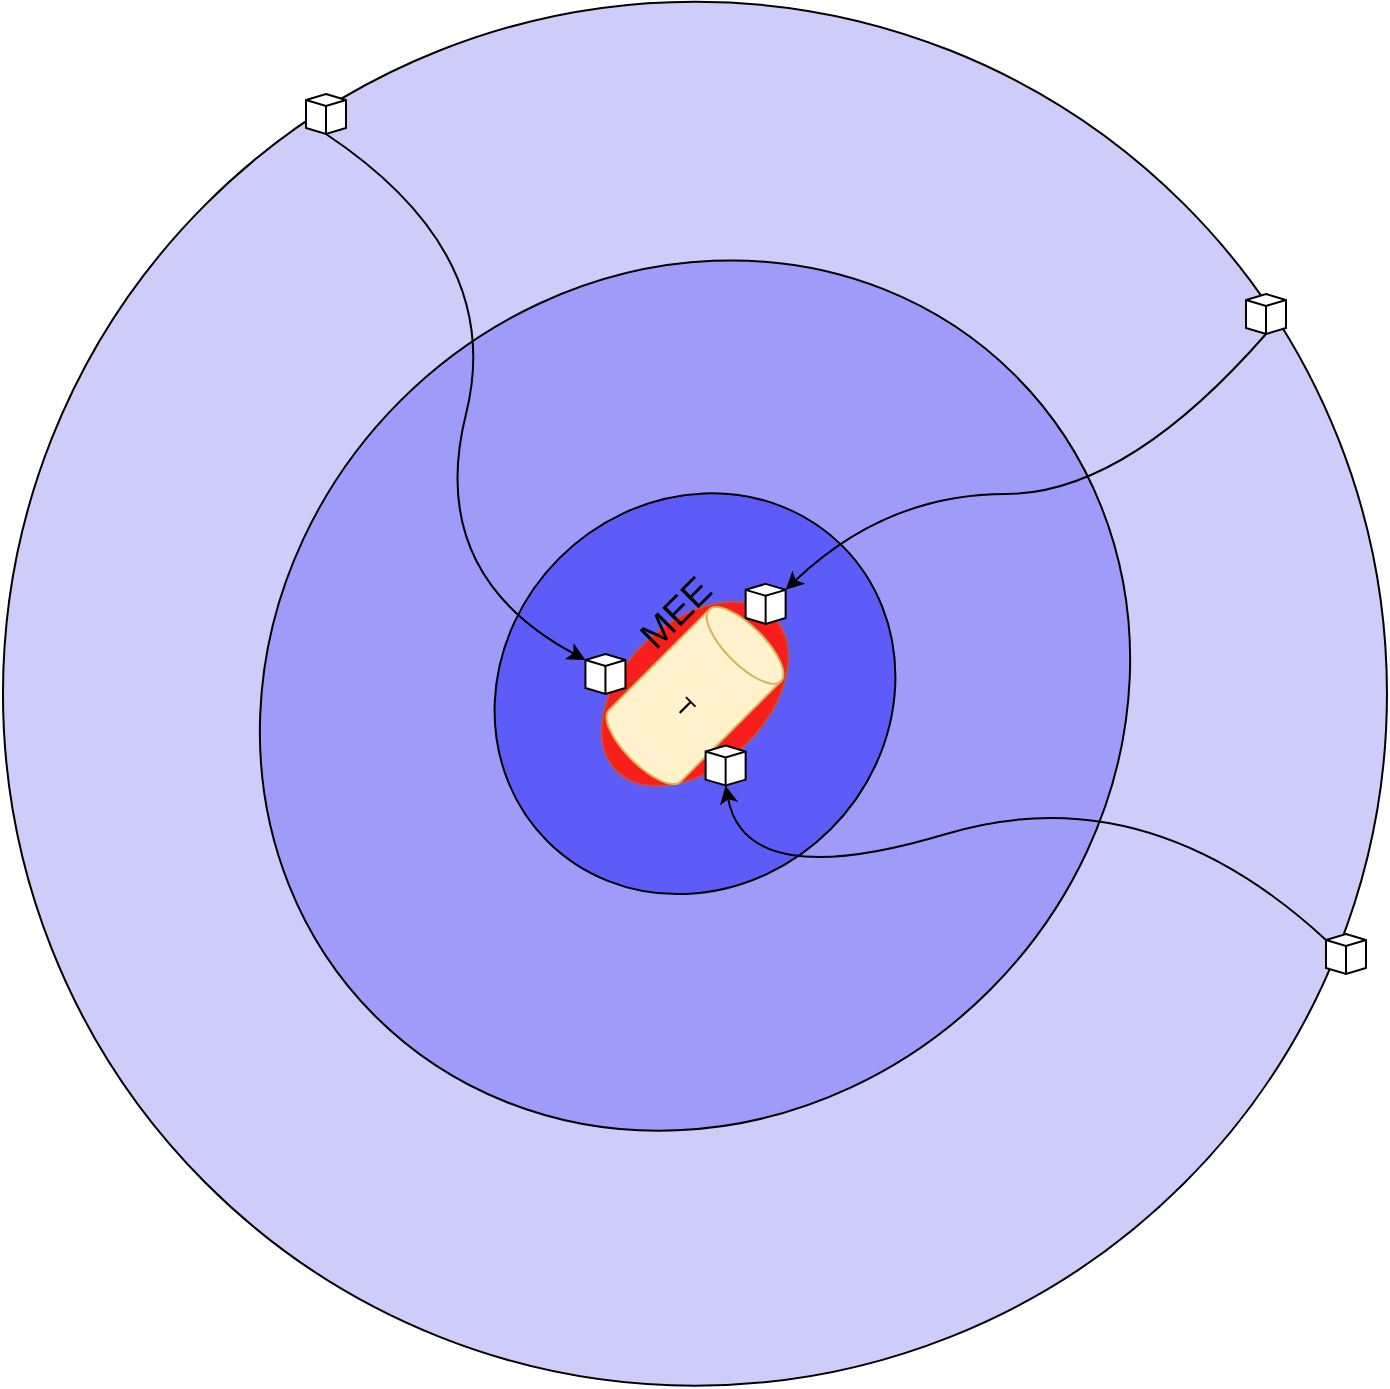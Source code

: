 <mxfile version="21.8.2" type="device">
  <diagram id="t4ox87SOz31lbuG_cDie" name="Page-1">
    <mxGraphModel dx="985" dy="561" grid="1" gridSize="10" guides="1" tooltips="1" connect="1" arrows="1" fold="1" page="1" pageScale="1" pageWidth="850" pageHeight="1100" math="1" shadow="0">
      <root>
        <mxCell id="0" />
        <mxCell id="1" parent="0" />
        <mxCell id="T7CUuTnoHQPzA2QzaxN6-1" value="" style="ellipse;whiteSpace=wrap;html=1;fillColor=#CECCF8;aspect=fixed;" parent="1" vertex="1">
          <mxGeometry x="88.49" y="203.85" width="692" height="692" as="geometry" />
        </mxCell>
        <mxCell id="T7CUuTnoHQPzA2QzaxN6-8" value="" style="endArrow=none;dashed=1;html=1;rounded=0;entryX=0.5;entryY=0;entryDx=0;entryDy=0;entryPerimeter=0;exitX=0.5;exitY=1;exitDx=0;exitDy=0;exitPerimeter=0;" parent="1" source="T7CUuTnoHQPzA2QzaxN6-4" target="T7CUuTnoHQPzA2QzaxN6-4" edge="1">
          <mxGeometry width="50" height="50" relative="1" as="geometry">
            <mxPoint x="404.72" y="589.95" as="sourcePoint" />
            <mxPoint x="454.72" y="539.95" as="targetPoint" />
          </mxGeometry>
        </mxCell>
        <mxCell id="T7CUuTnoHQPzA2QzaxN6-2" value="" style="ellipse;whiteSpace=wrap;html=1;fillColor=#9E9CF8;rotation=45;" parent="1" vertex="1">
          <mxGeometry x="226.13" y="324.4" width="416.74" height="452.77" as="geometry" />
        </mxCell>
        <mxCell id="T7CUuTnoHQPzA2QzaxN6-3" value="" style="ellipse;whiteSpace=wrap;html=1;fillColor=#5E5CF8;rotation=45;" parent="1" vertex="1">
          <mxGeometry x="338.6" y="445.51" width="191.79" height="208.68" as="geometry" />
        </mxCell>
        <mxCell id="T7CUuTnoHQPzA2QzaxN6-5" value="" style="ellipse;whiteSpace=wrap;html=1;fillColor=#F81E1C;strokeColor=#b85450;rotation=46;" parent="1" vertex="1">
          <mxGeometry x="398.63" y="494.95" width="71.73" height="110.11" as="geometry" />
        </mxCell>
        <mxCell id="T7CUuTnoHQPzA2QzaxN6-4" value="T" style="shape=cylinder3;whiteSpace=wrap;html=1;boundedLbl=1;backgroundOutline=1;size=9.581;rotation=45;fillColor=#fff2cc;strokeColor=#d6b656;labelPosition=center;verticalLabelPosition=middle;align=center;verticalAlign=middle;" parent="1" vertex="1">
          <mxGeometry x="409.17" y="505.78" width="50.64" height="90" as="geometry" />
        </mxCell>
        <mxCell id="H0J4SKHPezlmXjr6oVWq-2" value="&lt;font style=&quot;font-size: 19px;&quot;&gt;MEE&lt;/font&gt;" style="text;html=1;align=center;verticalAlign=middle;resizable=0;points=[];autosize=1;strokeColor=none;fillColor=none;rotation=-45;" vertex="1" parent="1">
          <mxGeometry x="395" y="490" width="60" height="40" as="geometry" />
        </mxCell>
        <mxCell id="H0J4SKHPezlmXjr6oVWq-4" value="" style="html=1;whiteSpace=wrap;shape=isoCube2;backgroundOutline=1;isoAngle=9.408;" vertex="1" parent="1">
          <mxGeometry x="240" y="250" width="20" height="20" as="geometry" />
        </mxCell>
        <mxCell id="H0J4SKHPezlmXjr6oVWq-8" value="" style="html=1;whiteSpace=wrap;shape=isoCube2;backgroundOutline=1;isoAngle=9.408;" vertex="1" parent="1">
          <mxGeometry x="750" y="670" width="20" height="20" as="geometry" />
        </mxCell>
        <mxCell id="H0J4SKHPezlmXjr6oVWq-9" value="" style="html=1;whiteSpace=wrap;shape=isoCube2;backgroundOutline=1;isoAngle=9.408;" vertex="1" parent="1">
          <mxGeometry x="710" y="350" width="20" height="20" as="geometry" />
        </mxCell>
        <mxCell id="H0J4SKHPezlmXjr6oVWq-10" value="" style="html=1;whiteSpace=wrap;shape=isoCube2;backgroundOutline=1;isoAngle=9.408;" vertex="1" parent="1">
          <mxGeometry x="379.72" y="530" width="20" height="20" as="geometry" />
        </mxCell>
        <mxCell id="H0J4SKHPezlmXjr6oVWq-11" value="" style="html=1;whiteSpace=wrap;shape=isoCube2;backgroundOutline=1;isoAngle=9.408;" vertex="1" parent="1">
          <mxGeometry x="439.81" y="575.78" width="20" height="20" as="geometry" />
        </mxCell>
        <mxCell id="H0J4SKHPezlmXjr6oVWq-12" value="" style="html=1;whiteSpace=wrap;shape=isoCube2;backgroundOutline=1;isoAngle=9.408;" vertex="1" parent="1">
          <mxGeometry x="459.81" y="494.95" width="20" height="20" as="geometry" />
        </mxCell>
        <mxCell id="H0J4SKHPezlmXjr6oVWq-13" value="" style="curved=1;endArrow=classic;html=1;rounded=0;exitX=0.5;exitY=1;exitDx=0;exitDy=0;exitPerimeter=0;entryX=0;entryY=0;entryDx=0;entryDy=2.977;entryPerimeter=0;" edge="1" parent="1" source="H0J4SKHPezlmXjr6oVWq-4" target="H0J4SKHPezlmXjr6oVWq-10">
          <mxGeometry width="50" height="50" relative="1" as="geometry">
            <mxPoint x="390" y="420" as="sourcePoint" />
            <mxPoint x="440" y="370" as="targetPoint" />
            <Array as="points">
              <mxPoint x="340" y="330" />
              <mxPoint x="300" y="490" />
            </Array>
          </mxGeometry>
        </mxCell>
        <mxCell id="H0J4SKHPezlmXjr6oVWq-14" value="" style="curved=1;endArrow=classic;html=1;rounded=0;exitX=0.5;exitY=1;exitDx=0;exitDy=0;exitPerimeter=0;entryX=0;entryY=0;entryDx=20;entryDy=2.977;entryPerimeter=0;" edge="1" parent="1" source="H0J4SKHPezlmXjr6oVWq-9" target="H0J4SKHPezlmXjr6oVWq-12">
          <mxGeometry width="50" height="50" relative="1" as="geometry">
            <mxPoint x="260" y="280" as="sourcePoint" />
            <mxPoint x="390" y="543" as="targetPoint" />
            <Array as="points">
              <mxPoint x="650" y="450" />
              <mxPoint x="530" y="450" />
            </Array>
          </mxGeometry>
        </mxCell>
        <mxCell id="H0J4SKHPezlmXjr6oVWq-15" value="" style="curved=1;endArrow=classic;html=1;rounded=0;exitX=0;exitY=0;exitDx=0;exitDy=2.977;exitPerimeter=0;entryX=0.5;entryY=1;entryDx=0;entryDy=0;entryPerimeter=0;" edge="1" parent="1" source="H0J4SKHPezlmXjr6oVWq-8" target="H0J4SKHPezlmXjr6oVWq-11">
          <mxGeometry width="50" height="50" relative="1" as="geometry">
            <mxPoint x="699.81" y="530" as="sourcePoint" />
            <mxPoint x="459.81" y="658" as="targetPoint" />
            <Array as="points">
              <mxPoint x="660" y="590" />
              <mxPoint x="460" y="650" />
            </Array>
          </mxGeometry>
        </mxCell>
      </root>
    </mxGraphModel>
  </diagram>
</mxfile>

